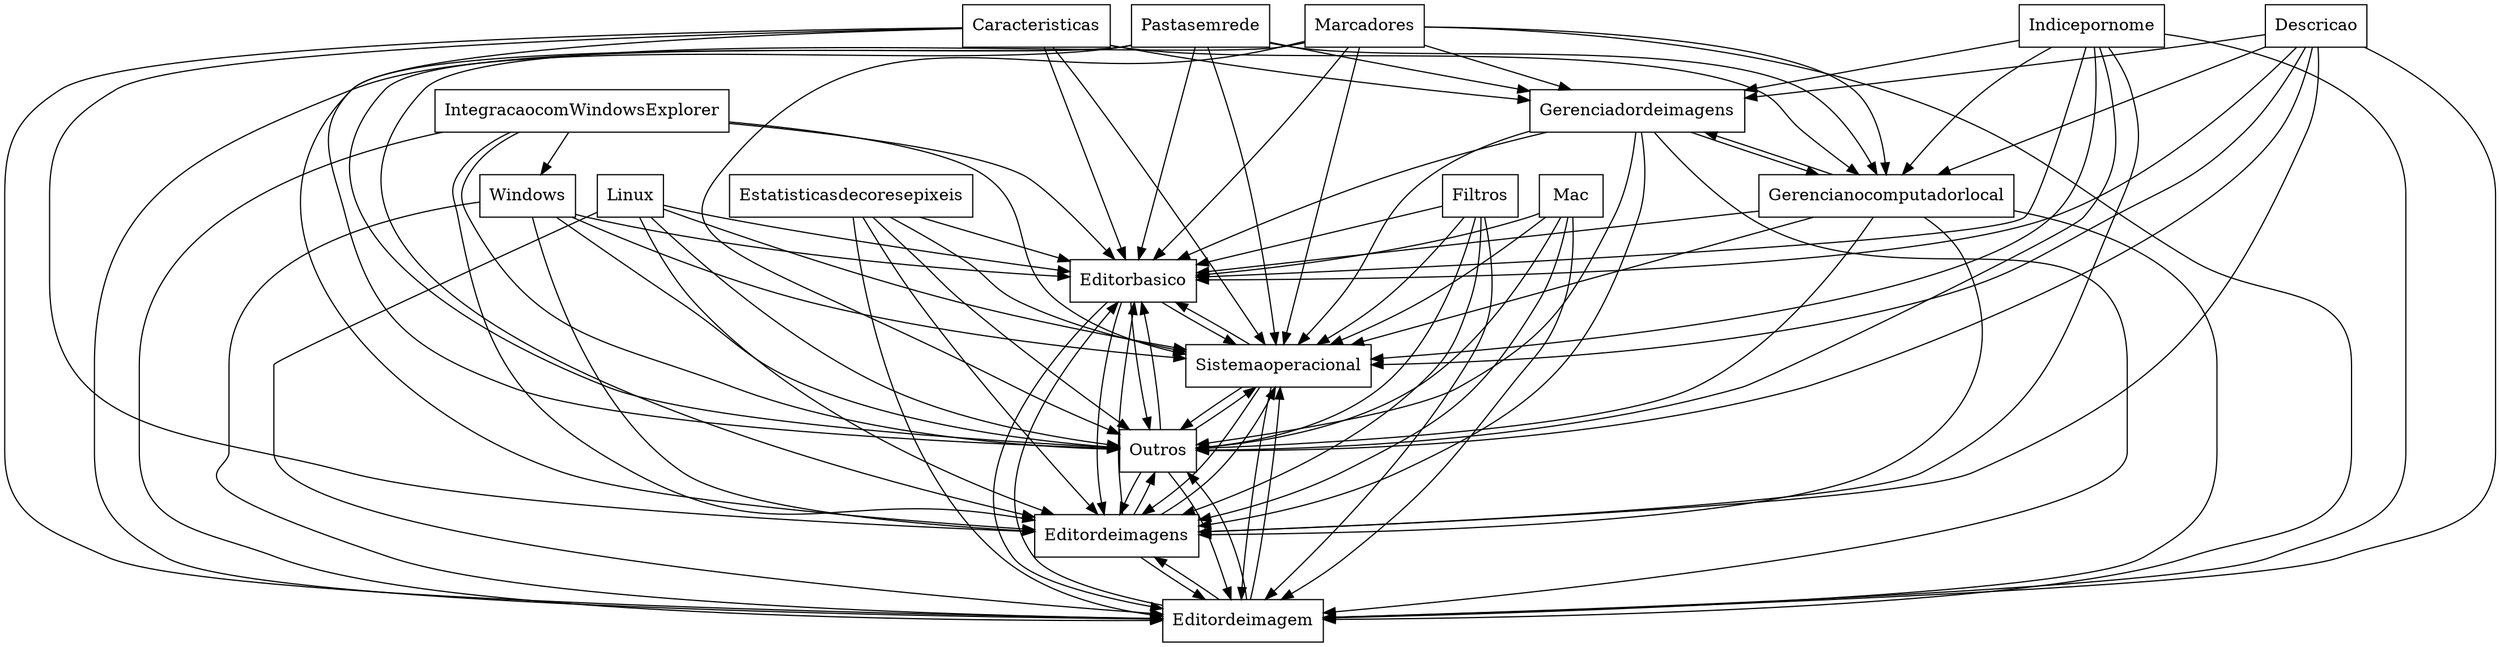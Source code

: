 digraph{
graph [rankdir=TB];
node [shape=box];
edge [arrowhead=normal];
0[label="Indicepornome",]
1[label="Editorbasico",]
2[label="IntegracaocomWindowsExplorer",]
3[label="Gerenciadordeimagens",]
4[label="Caracteristicas",]
5[label="Sistemaoperacional",]
6[label="Descricao",]
7[label="Editordeimagem",]
8[label="Pastasemrede",]
9[label="Estatisticasdecoresepixeis",]
10[label="Gerencianocomputadorlocal",]
11[label="Linux",]
12[label="Windows",]
13[label="Editordeimagens",]
14[label="Outros",]
15[label="Filtros",]
16[label="Mac",]
17[label="Marcadores",]
0->1[label="",]
0->3[label="",]
0->5[label="",]
0->7[label="",]
0->10[label="",]
0->13[label="",]
0->14[label="",]
1->5[label="",]
1->7[label="",]
1->13[label="",]
1->14[label="",]
2->1[label="",]
2->5[label="",]
2->7[label="",]
2->12[label="",]
2->13[label="",]
2->14[label="",]
3->1[label="",]
3->5[label="",]
3->7[label="",]
3->10[label="",]
3->13[label="",]
3->14[label="",]
4->1[label="",]
4->3[label="",]
4->5[label="",]
4->7[label="",]
4->10[label="",]
4->13[label="",]
4->14[label="",]
5->1[label="",]
5->7[label="",]
5->13[label="",]
5->14[label="",]
6->1[label="",]
6->3[label="",]
6->5[label="",]
6->7[label="",]
6->10[label="",]
6->13[label="",]
6->14[label="",]
7->1[label="",]
7->5[label="",]
7->13[label="",]
7->14[label="",]
8->1[label="",]
8->3[label="",]
8->5[label="",]
8->7[label="",]
8->10[label="",]
8->13[label="",]
8->14[label="",]
9->1[label="",]
9->5[label="",]
9->7[label="",]
9->13[label="",]
9->14[label="",]
10->1[label="",]
10->3[label="",]
10->5[label="",]
10->7[label="",]
10->13[label="",]
10->14[label="",]
11->1[label="",]
11->5[label="",]
11->7[label="",]
11->13[label="",]
11->14[label="",]
12->1[label="",]
12->5[label="",]
12->7[label="",]
12->13[label="",]
12->14[label="",]
13->1[label="",]
13->5[label="",]
13->7[label="",]
13->14[label="",]
14->1[label="",]
14->5[label="",]
14->7[label="",]
14->13[label="",]
15->1[label="",]
15->5[label="",]
15->7[label="",]
15->13[label="",]
15->14[label="",]
16->1[label="",]
16->5[label="",]
16->7[label="",]
16->13[label="",]
16->14[label="",]
17->1[label="",]
17->3[label="",]
17->5[label="",]
17->7[label="",]
17->10[label="",]
17->13[label="",]
17->14[label="",]
}

